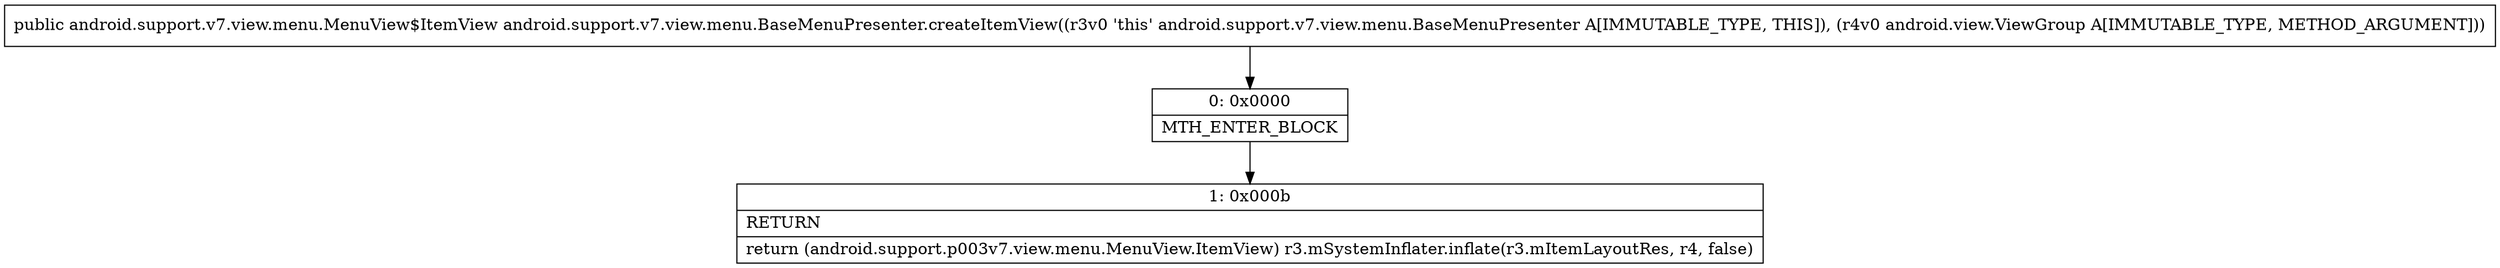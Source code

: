 digraph "CFG forandroid.support.v7.view.menu.BaseMenuPresenter.createItemView(Landroid\/view\/ViewGroup;)Landroid\/support\/v7\/view\/menu\/MenuView$ItemView;" {
Node_0 [shape=record,label="{0\:\ 0x0000|MTH_ENTER_BLOCK\l}"];
Node_1 [shape=record,label="{1\:\ 0x000b|RETURN\l|return (android.support.p003v7.view.menu.MenuView.ItemView) r3.mSystemInflater.inflate(r3.mItemLayoutRes, r4, false)\l}"];
MethodNode[shape=record,label="{public android.support.v7.view.menu.MenuView$ItemView android.support.v7.view.menu.BaseMenuPresenter.createItemView((r3v0 'this' android.support.v7.view.menu.BaseMenuPresenter A[IMMUTABLE_TYPE, THIS]), (r4v0 android.view.ViewGroup A[IMMUTABLE_TYPE, METHOD_ARGUMENT])) }"];
MethodNode -> Node_0;
Node_0 -> Node_1;
}


